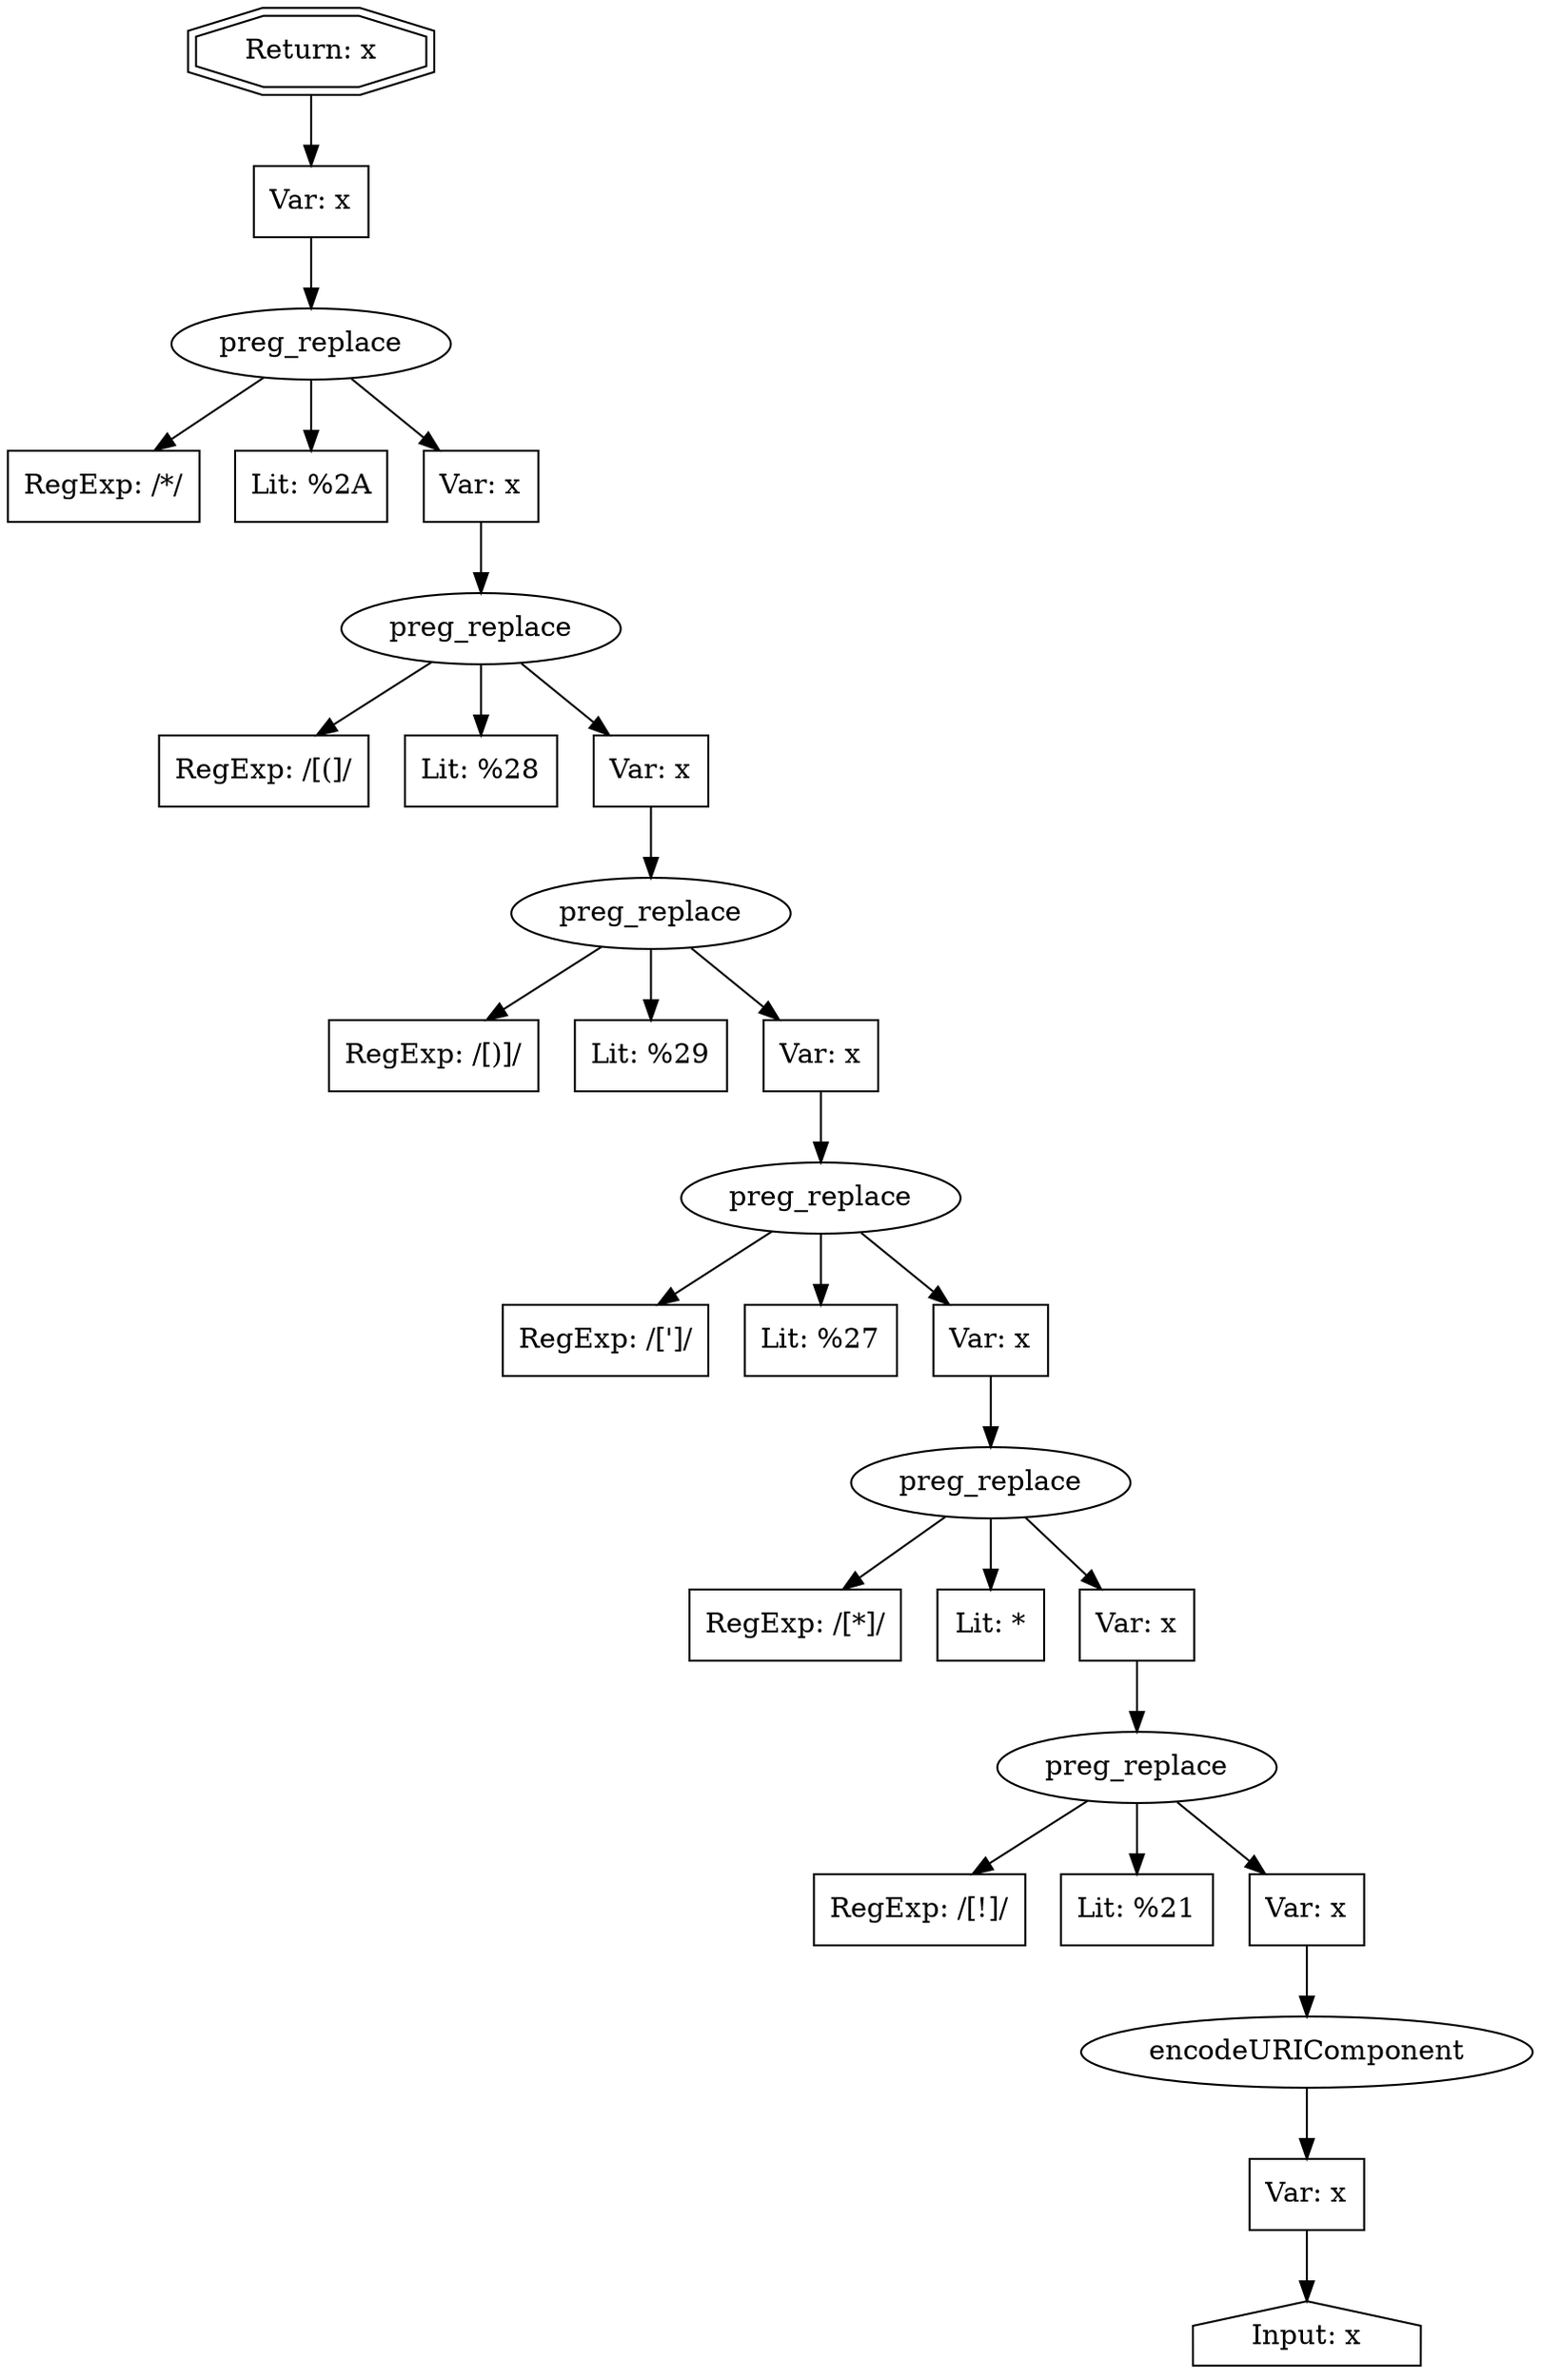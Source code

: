 // Finding: 07eb8634-600e-44a0-8d74-9173c4cdcad4
// Finding.url: https://applicants.example205.com/enrollmentChances/index.html#|taintfoxLog('e28e8f0b19a14c14b43b5b3381589a8a')//
// Finding.parentloc: https://applicants.example205.com/enrollmentChances/index.html#|taintfoxLog('e28e8f0b19a14c14b43b5b3381589a8a')//
// Finding.domain: applicants.example205.com
// Finding.base_domain: example205.com
// Finding.source: location.href
// Finding.sink: eval
// Sanitizer.score: 5
// Sanitizer.name: m
// Sanitizer.location: https://applicants.example205.com/enrollmentChances/bower_components/openui5-sap.ui.core/resources/sap-ui-core.js - s/<:70:4886
// Finding.begin: 32504
// Finding.end: 32521
// Finding.original_uuid: aacc68fc-89c3-4e07-bf3a-8791fc8bc8e9
// Finding.TwentyFiveMillionFlowsId: -1037515609
// Finding.script: https://applicants.example205.com/enrollmentChances/bower_components/openui5-sap.ui.core/resources/sap-ui-core.js
// Finding.line: 82
// Exploit.uuid: e28e8f0b-19a1-4c14-b43b-5b3381589a8a
// Exploit.success: false
// Exploit.status: failure
// Exploit.method: C
// Exploit.type: js
// Exploit.token: ExpressionStatement
// Exploit.content: undefined
// Exploit.quote_type: None
// Exploit.tag: None
// Exploit.break_out: |
// Exploit.break_in: //
// Exploit.payload: |taintfoxLog(1)//
// Exploit.begin_taint_url: 0
// Exploit.end_taint_url: 5
// Exploit.replace_begin_url: 59
// Exploit.replace_end_url: 59
// Exploit.replace_begin_param: 1786
// Exploit.replace_end_param: 1786
// Issues.LargestEncodeAttrStringChain: 0
// Issues.LargestTextFragmentEncodeChainLength: 0
// Issues.HasApproximation: false
// Issues.HasMissingImplementation: false
// Issues.HasInfiniteRegexWithFunctionReplacer: false
// Issues.MergedSplitAndJoins: false
// Issues.HasUrlInRhsOfReplace: false
// Issues.HasUrlInLhsOfReplace: false
// Issues.HasCookieValueInLhsOfreplace: false
// Issues.HasCookieValueInRhsOfreplace: false
// Issues.HasCookieValueInMatchPattern: false
// Issues.HasCookieValueInExecPattern: false
// Issues.RemovedLRConcats: false
// Issues.RemovedReplaceArtifacts: false
// Issues.HasUrlInMatchPattern: false
// Issues.HasUrlInExecPattern: false
// Issues.RemovedNOPreplaces: false
// Issues.Known_sanitizer: false
// DepGraph.hash: 1334798664
// DepGraph.sanitizer_hash: 1334798664

digraph cfg {
n0 [shape=house, label="Input: x"];
n1 [shape=ellipse, label="encodeURIComponent"];
n2 [shape=box, label="Var: x"];
n3 [shape=ellipse, label="preg_replace"];
n4 [shape=box, label="RegExp: /[!]/"];
n5 [shape=box, label="Lit: %21"];
n6 [shape=box, label="Var: x"];
n7 [shape=ellipse, label="preg_replace"];
n8 [shape=box, label="RegExp: /[*]/"];
n9 [shape=box, label="Lit: *"];
n10 [shape=box, label="Var: x"];
n11 [shape=ellipse, label="preg_replace"];
n12 [shape=box, label="RegExp: /[']/"];
n13 [shape=box, label="Lit: %27"];
n14 [shape=box, label="Var: x"];
n15 [shape=ellipse, label="preg_replace"];
n16 [shape=box, label="RegExp: /[)]/"];
n17 [shape=box, label="Lit: %29"];
n18 [shape=box, label="Var: x"];
n19 [shape=ellipse, label="preg_replace"];
n20 [shape=box, label="RegExp: /[(]/"];
n21 [shape=box, label="Lit: %28"];
n22 [shape=box, label="Var: x"];
n23 [shape=ellipse, label="preg_replace"];
n24 [shape=box, label="RegExp: /\*/"];
n25 [shape=box, label="Lit: %2A"];
n26 [shape=box, label="Var: x"];
n27 [shape=box, label="Var: x"];
n28 [shape=doubleoctagon, label="Return: x"];
n2 -> n0;
n1 -> n2;
n6 -> n1;
n3 -> n4;
n3 -> n5;
n3 -> n6;
n10 -> n3;
n7 -> n8;
n7 -> n9;
n7 -> n10;
n14 -> n7;
n11 -> n12;
n11 -> n13;
n11 -> n14;
n18 -> n11;
n15 -> n16;
n15 -> n17;
n15 -> n18;
n22 -> n15;
n19 -> n20;
n19 -> n21;
n19 -> n22;
n26 -> n19;
n23 -> n24;
n23 -> n25;
n23 -> n26;
n27 -> n23;
n28 -> n27;
}